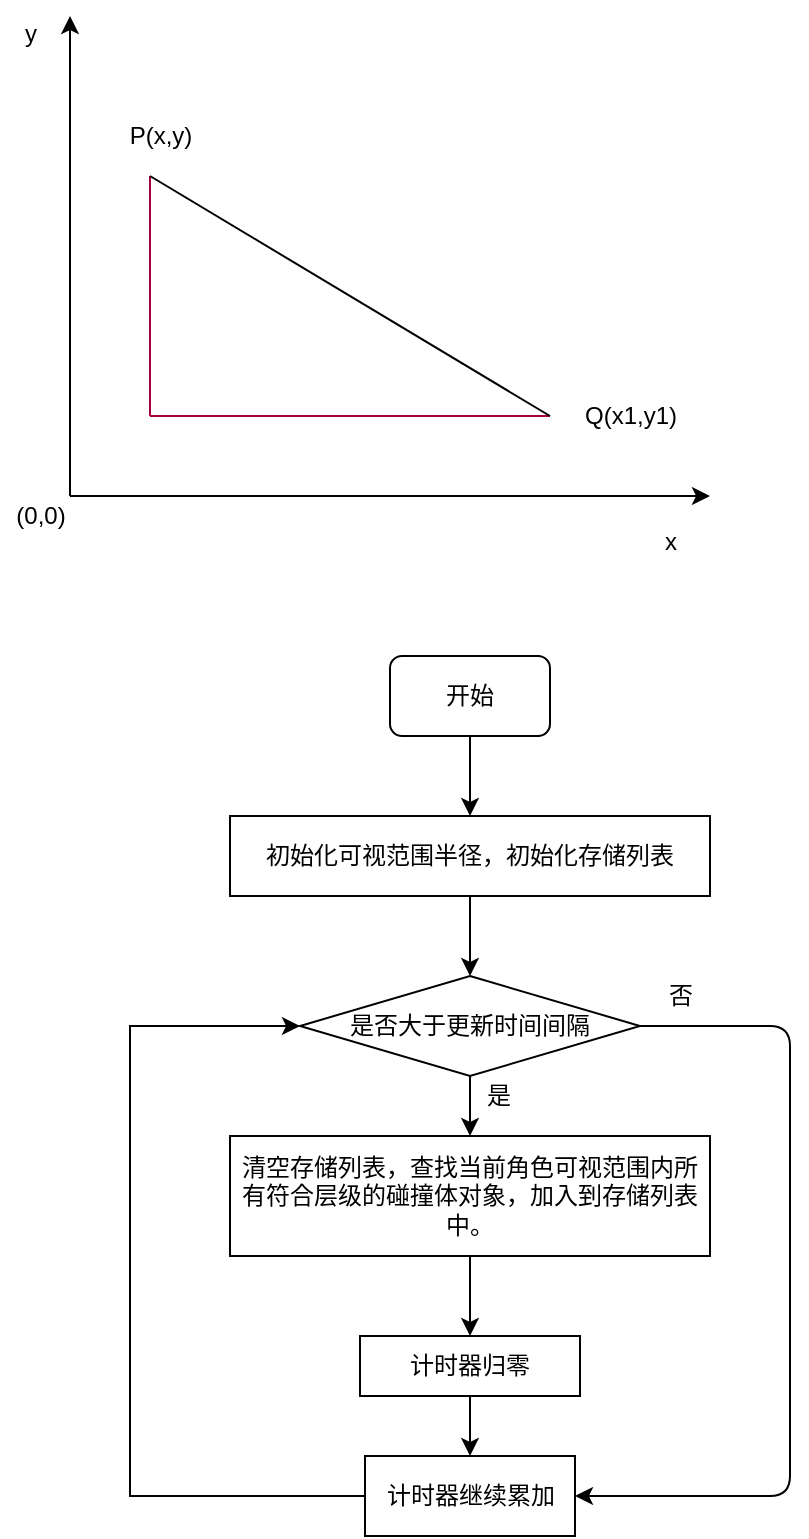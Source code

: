 <mxfile version="12.9.4" type="github">
  <diagram id="cQuPXXQZApBrQM8GXaEX" name="Page-1">
    <mxGraphModel dx="1422" dy="762" grid="1" gridSize="10" guides="1" tooltips="1" connect="1" arrows="1" fold="1" page="1" pageScale="1" pageWidth="827" pageHeight="1169" math="0" shadow="0">
      <root>
        <mxCell id="0" />
        <mxCell id="1" parent="0" />
        <mxCell id="ilsrh9dzchEDd0E5HQ8F-1" value="" style="endArrow=classic;html=1;" edge="1" parent="1">
          <mxGeometry width="50" height="50" relative="1" as="geometry">
            <mxPoint x="200" y="360" as="sourcePoint" />
            <mxPoint x="200" y="120" as="targetPoint" />
          </mxGeometry>
        </mxCell>
        <mxCell id="ilsrh9dzchEDd0E5HQ8F-2" value="" style="endArrow=classic;html=1;" edge="1" parent="1">
          <mxGeometry width="50" height="50" relative="1" as="geometry">
            <mxPoint x="200" y="360" as="sourcePoint" />
            <mxPoint x="520" y="360" as="targetPoint" />
          </mxGeometry>
        </mxCell>
        <mxCell id="ilsrh9dzchEDd0E5HQ8F-3" value="" style="endArrow=none;html=1;fillColor=#d80073;strokeColor=#A50040;" edge="1" parent="1">
          <mxGeometry width="50" height="50" relative="1" as="geometry">
            <mxPoint x="240" y="320" as="sourcePoint" />
            <mxPoint x="440" y="320" as="targetPoint" />
          </mxGeometry>
        </mxCell>
        <mxCell id="ilsrh9dzchEDd0E5HQ8F-5" value="" style="endArrow=none;html=1;fillColor=#d80073;strokeColor=#A50040;" edge="1" parent="1">
          <mxGeometry width="50" height="50" relative="1" as="geometry">
            <mxPoint x="240" y="320" as="sourcePoint" />
            <mxPoint x="240" y="200" as="targetPoint" />
          </mxGeometry>
        </mxCell>
        <mxCell id="ilsrh9dzchEDd0E5HQ8F-6" value="" style="endArrow=none;html=1;" edge="1" parent="1">
          <mxGeometry width="50" height="50" relative="1" as="geometry">
            <mxPoint x="440" y="320" as="sourcePoint" />
            <mxPoint x="240" y="200" as="targetPoint" />
          </mxGeometry>
        </mxCell>
        <mxCell id="ilsrh9dzchEDd0E5HQ8F-7" value="P(x,y)" style="text;html=1;align=center;verticalAlign=middle;resizable=0;points=[];autosize=1;" vertex="1" parent="1">
          <mxGeometry x="220" y="170" width="50" height="20" as="geometry" />
        </mxCell>
        <mxCell id="ilsrh9dzchEDd0E5HQ8F-8" value="Q(x1,y1)" style="text;html=1;align=center;verticalAlign=middle;resizable=0;points=[];autosize=1;" vertex="1" parent="1">
          <mxGeometry x="450" y="310" width="60" height="20" as="geometry" />
        </mxCell>
        <mxCell id="ilsrh9dzchEDd0E5HQ8F-9" value="y" style="text;html=1;align=center;verticalAlign=middle;resizable=0;points=[];autosize=1;" vertex="1" parent="1">
          <mxGeometry x="170" y="119" width="20" height="20" as="geometry" />
        </mxCell>
        <mxCell id="ilsrh9dzchEDd0E5HQ8F-10" value="x" style="text;html=1;align=center;verticalAlign=middle;resizable=0;points=[];autosize=1;" vertex="1" parent="1">
          <mxGeometry x="490" y="373" width="20" height="20" as="geometry" />
        </mxCell>
        <mxCell id="ilsrh9dzchEDd0E5HQ8F-11" value="(0,0)" style="text;html=1;align=center;verticalAlign=middle;resizable=0;points=[];autosize=1;" vertex="1" parent="1">
          <mxGeometry x="165" y="360" width="40" height="20" as="geometry" />
        </mxCell>
        <mxCell id="ilsrh9dzchEDd0E5HQ8F-12" value="开始" style="rounded=1;whiteSpace=wrap;html=1;" vertex="1" parent="1">
          <mxGeometry x="360" y="440" width="80" height="40" as="geometry" />
        </mxCell>
        <mxCell id="ilsrh9dzchEDd0E5HQ8F-13" value="初始化可视范围半径，初始化存储列表" style="rounded=0;whiteSpace=wrap;html=1;" vertex="1" parent="1">
          <mxGeometry x="280" y="520" width="240" height="40" as="geometry" />
        </mxCell>
        <mxCell id="ilsrh9dzchEDd0E5HQ8F-14" value="是否大于更新时间间隔" style="rhombus;whiteSpace=wrap;html=1;" vertex="1" parent="1">
          <mxGeometry x="315" y="600" width="170" height="50" as="geometry" />
        </mxCell>
        <mxCell id="ilsrh9dzchEDd0E5HQ8F-15" value="" style="endArrow=classic;html=1;exitX=0.5;exitY=1;exitDx=0;exitDy=0;entryX=0.5;entryY=0;entryDx=0;entryDy=0;" edge="1" parent="1" source="ilsrh9dzchEDd0E5HQ8F-12" target="ilsrh9dzchEDd0E5HQ8F-13">
          <mxGeometry width="50" height="50" relative="1" as="geometry">
            <mxPoint x="390" y="760" as="sourcePoint" />
            <mxPoint x="440" y="710" as="targetPoint" />
          </mxGeometry>
        </mxCell>
        <mxCell id="ilsrh9dzchEDd0E5HQ8F-16" value="" style="endArrow=classic;html=1;exitX=0.5;exitY=1;exitDx=0;exitDy=0;entryX=0.5;entryY=0;entryDx=0;entryDy=0;" edge="1" parent="1" source="ilsrh9dzchEDd0E5HQ8F-13" target="ilsrh9dzchEDd0E5HQ8F-14">
          <mxGeometry width="50" height="50" relative="1" as="geometry">
            <mxPoint x="390" y="760" as="sourcePoint" />
            <mxPoint x="440" y="710" as="targetPoint" />
          </mxGeometry>
        </mxCell>
        <mxCell id="ilsrh9dzchEDd0E5HQ8F-17" value="" style="endArrow=classic;html=1;exitX=0.5;exitY=1;exitDx=0;exitDy=0;" edge="1" parent="1" source="ilsrh9dzchEDd0E5HQ8F-14">
          <mxGeometry width="50" height="50" relative="1" as="geometry">
            <mxPoint x="390" y="760" as="sourcePoint" />
            <mxPoint x="400" y="680" as="targetPoint" />
          </mxGeometry>
        </mxCell>
        <mxCell id="ilsrh9dzchEDd0E5HQ8F-18" value="是" style="text;html=1;align=center;verticalAlign=middle;resizable=0;points=[];autosize=1;" vertex="1" parent="1">
          <mxGeometry x="399" y="650" width="30" height="20" as="geometry" />
        </mxCell>
        <mxCell id="ilsrh9dzchEDd0E5HQ8F-19" value="清空存储列表，查找当前角色可视范围内所有符合层级的碰撞体对象，加入到存储列表中。" style="rounded=0;whiteSpace=wrap;html=1;" vertex="1" parent="1">
          <mxGeometry x="280" y="680" width="240" height="60" as="geometry" />
        </mxCell>
        <mxCell id="ilsrh9dzchEDd0E5HQ8F-20" value="计时器归零" style="rounded=0;whiteSpace=wrap;html=1;" vertex="1" parent="1">
          <mxGeometry x="345" y="780" width="110" height="30" as="geometry" />
        </mxCell>
        <mxCell id="ilsrh9dzchEDd0E5HQ8F-21" value="" style="endArrow=classic;html=1;exitX=0.5;exitY=1;exitDx=0;exitDy=0;entryX=0.5;entryY=0;entryDx=0;entryDy=0;" edge="1" parent="1" source="ilsrh9dzchEDd0E5HQ8F-19" target="ilsrh9dzchEDd0E5HQ8F-20">
          <mxGeometry width="50" height="50" relative="1" as="geometry">
            <mxPoint x="390" y="760" as="sourcePoint" />
            <mxPoint x="440" y="710" as="targetPoint" />
          </mxGeometry>
        </mxCell>
        <mxCell id="ilsrh9dzchEDd0E5HQ8F-28" value="" style="edgeStyle=orthogonalEdgeStyle;rounded=0;orthogonalLoop=1;jettySize=auto;html=1;entryX=0;entryY=0.5;entryDx=0;entryDy=0;" edge="1" parent="1" source="ilsrh9dzchEDd0E5HQ8F-22" target="ilsrh9dzchEDd0E5HQ8F-14">
          <mxGeometry relative="1" as="geometry">
            <mxPoint x="180" y="590" as="targetPoint" />
            <Array as="points">
              <mxPoint x="230" y="860" />
              <mxPoint x="230" y="625" />
            </Array>
          </mxGeometry>
        </mxCell>
        <mxCell id="ilsrh9dzchEDd0E5HQ8F-22" value="计时器继续累加" style="rounded=0;whiteSpace=wrap;html=1;" vertex="1" parent="1">
          <mxGeometry x="347.5" y="840" width="105" height="40" as="geometry" />
        </mxCell>
        <mxCell id="ilsrh9dzchEDd0E5HQ8F-23" value="" style="endArrow=classic;html=1;exitX=0.5;exitY=1;exitDx=0;exitDy=0;entryX=0.5;entryY=0;entryDx=0;entryDy=0;" edge="1" parent="1" source="ilsrh9dzchEDd0E5HQ8F-20" target="ilsrh9dzchEDd0E5HQ8F-22">
          <mxGeometry width="50" height="50" relative="1" as="geometry">
            <mxPoint x="390" y="760" as="sourcePoint" />
            <mxPoint x="440" y="710" as="targetPoint" />
          </mxGeometry>
        </mxCell>
        <mxCell id="ilsrh9dzchEDd0E5HQ8F-25" value="" style="endArrow=classic;html=1;entryX=1;entryY=0.5;entryDx=0;entryDy=0;exitX=1;exitY=0.5;exitDx=0;exitDy=0;" edge="1" parent="1" source="ilsrh9dzchEDd0E5HQ8F-14" target="ilsrh9dzchEDd0E5HQ8F-22">
          <mxGeometry width="50" height="50" relative="1" as="geometry">
            <mxPoint x="600" y="860" as="sourcePoint" />
            <mxPoint x="440" y="710" as="targetPoint" />
            <Array as="points">
              <mxPoint x="560" y="625" />
              <mxPoint x="560" y="860" />
            </Array>
          </mxGeometry>
        </mxCell>
        <mxCell id="ilsrh9dzchEDd0E5HQ8F-26" value="否" style="text;html=1;align=center;verticalAlign=middle;resizable=0;points=[];autosize=1;" vertex="1" parent="1">
          <mxGeometry x="490" y="600" width="30" height="20" as="geometry" />
        </mxCell>
      </root>
    </mxGraphModel>
  </diagram>
</mxfile>
